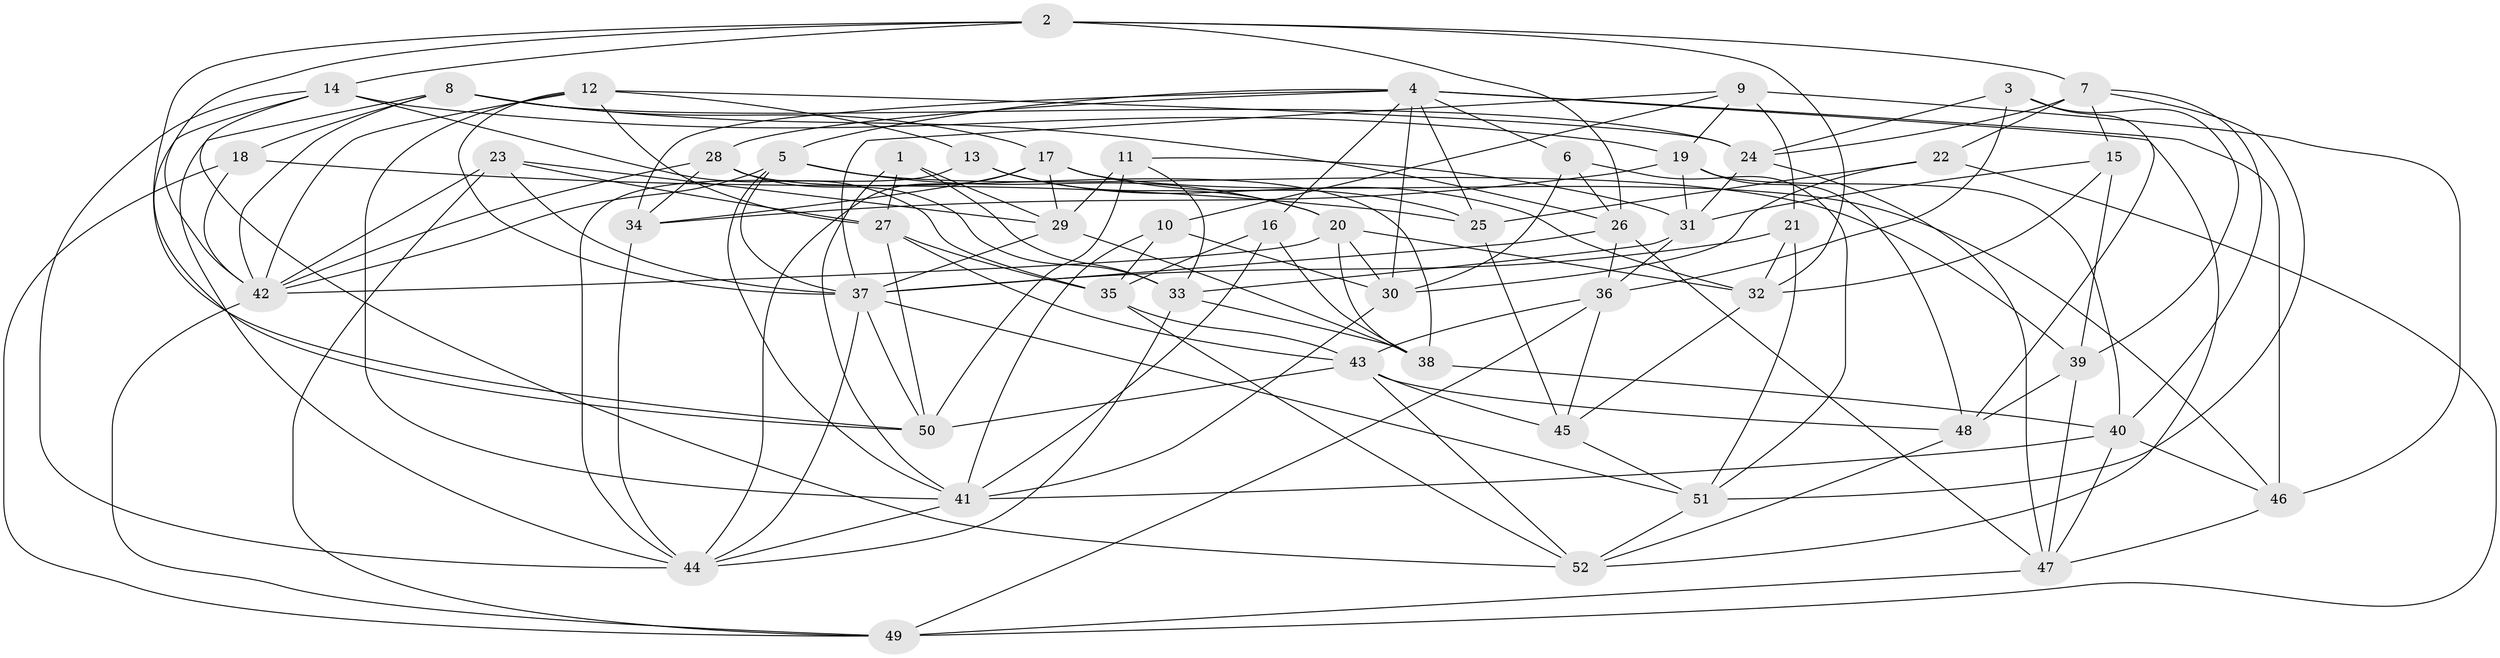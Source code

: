 // original degree distribution, {4: 1.0}
// Generated by graph-tools (version 1.1) at 2025/46/03/06/25 01:46:57]
// undirected, 52 vertices, 148 edges
graph export_dot {
graph [start="1"]
  node [color=gray90,style=filled];
  1;
  2;
  3;
  4;
  5;
  6;
  7;
  8;
  9;
  10;
  11;
  12;
  13;
  14;
  15;
  16;
  17;
  18;
  19;
  20;
  21;
  22;
  23;
  24;
  25;
  26;
  27;
  28;
  29;
  30;
  31;
  32;
  33;
  34;
  35;
  36;
  37;
  38;
  39;
  40;
  41;
  42;
  43;
  44;
  45;
  46;
  47;
  48;
  49;
  50;
  51;
  52;
  1 -- 27 [weight=1.0];
  1 -- 29 [weight=1.0];
  1 -- 33 [weight=1.0];
  1 -- 41 [weight=1.0];
  2 -- 7 [weight=1.0];
  2 -- 14 [weight=1.0];
  2 -- 26 [weight=1.0];
  2 -- 32 [weight=1.0];
  2 -- 42 [weight=1.0];
  2 -- 50 [weight=1.0];
  3 -- 24 [weight=1.0];
  3 -- 36 [weight=1.0];
  3 -- 39 [weight=1.0];
  3 -- 48 [weight=1.0];
  4 -- 5 [weight=1.0];
  4 -- 6 [weight=1.0];
  4 -- 16 [weight=1.0];
  4 -- 25 [weight=2.0];
  4 -- 28 [weight=1.0];
  4 -- 30 [weight=1.0];
  4 -- 34 [weight=1.0];
  4 -- 46 [weight=1.0];
  4 -- 52 [weight=1.0];
  5 -- 20 [weight=1.0];
  5 -- 37 [weight=1.0];
  5 -- 39 [weight=1.0];
  5 -- 41 [weight=1.0];
  5 -- 42 [weight=1.0];
  6 -- 26 [weight=1.0];
  6 -- 30 [weight=1.0];
  6 -- 51 [weight=1.0];
  7 -- 15 [weight=1.0];
  7 -- 22 [weight=1.0];
  7 -- 24 [weight=1.0];
  7 -- 40 [weight=1.0];
  7 -- 51 [weight=1.0];
  8 -- 17 [weight=1.0];
  8 -- 18 [weight=1.0];
  8 -- 24 [weight=1.0];
  8 -- 26 [weight=1.0];
  8 -- 42 [weight=1.0];
  8 -- 44 [weight=1.0];
  9 -- 10 [weight=1.0];
  9 -- 19 [weight=1.0];
  9 -- 21 [weight=1.0];
  9 -- 37 [weight=1.0];
  9 -- 46 [weight=2.0];
  10 -- 30 [weight=1.0];
  10 -- 35 [weight=1.0];
  10 -- 41 [weight=1.0];
  11 -- 29 [weight=1.0];
  11 -- 31 [weight=1.0];
  11 -- 33 [weight=1.0];
  11 -- 50 [weight=1.0];
  12 -- 13 [weight=1.0];
  12 -- 24 [weight=1.0];
  12 -- 27 [weight=1.0];
  12 -- 37 [weight=1.0];
  12 -- 41 [weight=1.0];
  12 -- 42 [weight=1.0];
  13 -- 20 [weight=1.0];
  13 -- 25 [weight=1.0];
  13 -- 44 [weight=1.0];
  14 -- 19 [weight=1.0];
  14 -- 35 [weight=1.0];
  14 -- 44 [weight=1.0];
  14 -- 50 [weight=1.0];
  14 -- 52 [weight=1.0];
  15 -- 31 [weight=1.0];
  15 -- 32 [weight=1.0];
  15 -- 39 [weight=1.0];
  16 -- 35 [weight=1.0];
  16 -- 38 [weight=1.0];
  16 -- 41 [weight=1.0];
  17 -- 29 [weight=1.0];
  17 -- 32 [weight=1.0];
  17 -- 34 [weight=1.0];
  17 -- 44 [weight=1.0];
  17 -- 46 [weight=1.0];
  18 -- 25 [weight=1.0];
  18 -- 42 [weight=1.0];
  18 -- 49 [weight=1.0];
  19 -- 31 [weight=1.0];
  19 -- 34 [weight=1.0];
  19 -- 40 [weight=1.0];
  19 -- 48 [weight=1.0];
  20 -- 30 [weight=1.0];
  20 -- 32 [weight=1.0];
  20 -- 38 [weight=1.0];
  20 -- 42 [weight=1.0];
  21 -- 32 [weight=1.0];
  21 -- 37 [weight=1.0];
  21 -- 51 [weight=1.0];
  22 -- 25 [weight=1.0];
  22 -- 30 [weight=1.0];
  22 -- 49 [weight=1.0];
  23 -- 27 [weight=1.0];
  23 -- 29 [weight=1.0];
  23 -- 37 [weight=1.0];
  23 -- 42 [weight=2.0];
  23 -- 49 [weight=1.0];
  24 -- 31 [weight=1.0];
  24 -- 47 [weight=1.0];
  25 -- 45 [weight=1.0];
  26 -- 36 [weight=1.0];
  26 -- 37 [weight=1.0];
  26 -- 47 [weight=1.0];
  27 -- 35 [weight=1.0];
  27 -- 43 [weight=1.0];
  27 -- 50 [weight=1.0];
  28 -- 33 [weight=1.0];
  28 -- 34 [weight=2.0];
  28 -- 38 [weight=1.0];
  28 -- 42 [weight=1.0];
  29 -- 37 [weight=1.0];
  29 -- 38 [weight=1.0];
  30 -- 41 [weight=1.0];
  31 -- 33 [weight=1.0];
  31 -- 36 [weight=1.0];
  32 -- 45 [weight=1.0];
  33 -- 38 [weight=1.0];
  33 -- 44 [weight=1.0];
  34 -- 44 [weight=1.0];
  35 -- 43 [weight=1.0];
  35 -- 52 [weight=1.0];
  36 -- 43 [weight=1.0];
  36 -- 45 [weight=1.0];
  36 -- 49 [weight=1.0];
  37 -- 44 [weight=1.0];
  37 -- 50 [weight=1.0];
  37 -- 51 [weight=1.0];
  38 -- 40 [weight=1.0];
  39 -- 47 [weight=1.0];
  39 -- 48 [weight=2.0];
  40 -- 41 [weight=1.0];
  40 -- 46 [weight=1.0];
  40 -- 47 [weight=1.0];
  41 -- 44 [weight=1.0];
  42 -- 49 [weight=1.0];
  43 -- 45 [weight=2.0];
  43 -- 48 [weight=1.0];
  43 -- 50 [weight=1.0];
  43 -- 52 [weight=1.0];
  45 -- 51 [weight=1.0];
  46 -- 47 [weight=1.0];
  47 -- 49 [weight=1.0];
  48 -- 52 [weight=1.0];
  51 -- 52 [weight=1.0];
}
